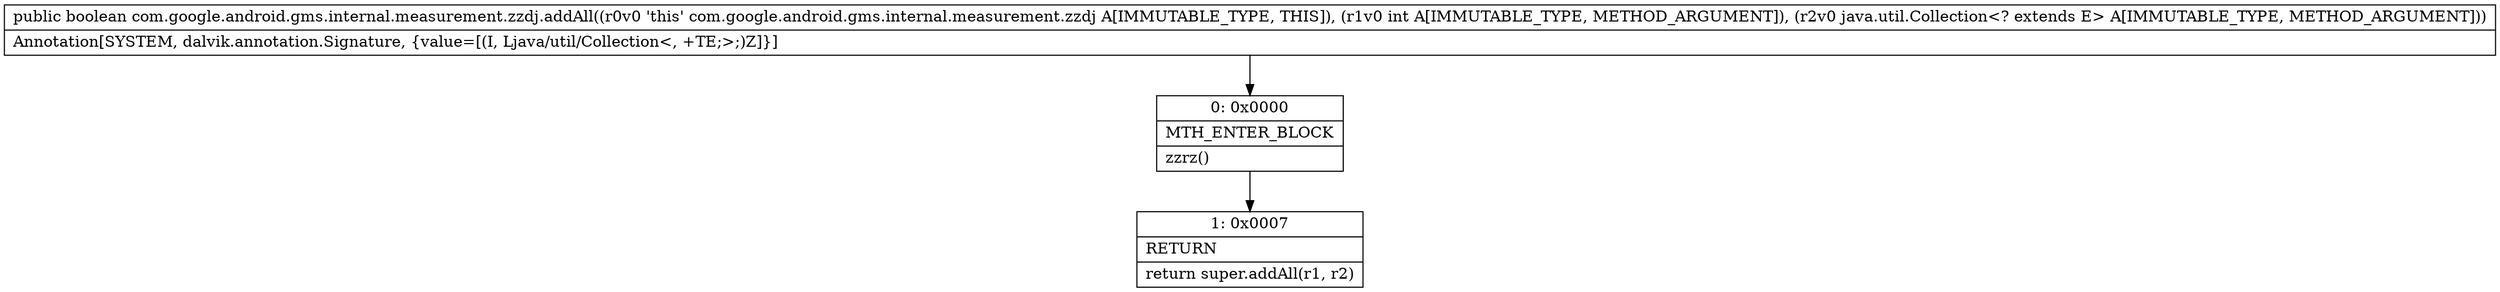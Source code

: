 digraph "CFG forcom.google.android.gms.internal.measurement.zzdj.addAll(ILjava\/util\/Collection;)Z" {
Node_0 [shape=record,label="{0\:\ 0x0000|MTH_ENTER_BLOCK\l|zzrz()\l}"];
Node_1 [shape=record,label="{1\:\ 0x0007|RETURN\l|return super.addAll(r1, r2)\l}"];
MethodNode[shape=record,label="{public boolean com.google.android.gms.internal.measurement.zzdj.addAll((r0v0 'this' com.google.android.gms.internal.measurement.zzdj A[IMMUTABLE_TYPE, THIS]), (r1v0 int A[IMMUTABLE_TYPE, METHOD_ARGUMENT]), (r2v0 java.util.Collection\<? extends E\> A[IMMUTABLE_TYPE, METHOD_ARGUMENT]))  | Annotation[SYSTEM, dalvik.annotation.Signature, \{value=[(I, Ljava\/util\/Collection\<, +TE;\>;)Z]\}]\l}"];
MethodNode -> Node_0;
Node_0 -> Node_1;
}

